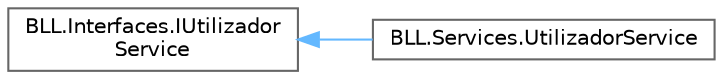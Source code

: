 digraph "Graphical Class Hierarchy"
{
 // LATEX_PDF_SIZE
  bgcolor="transparent";
  edge [fontname=Helvetica,fontsize=10,labelfontname=Helvetica,labelfontsize=10];
  node [fontname=Helvetica,fontsize=10,shape=box,height=0.2,width=0.4];
  rankdir="LR";
  Node0 [id="Node000000",label="BLL.Interfaces.IUtilizador\lService",height=0.2,width=0.4,color="grey40", fillcolor="white", style="filled",URL="$interface_b_l_l_1_1_interfaces_1_1_i_utilizador_service.html",tooltip="Define as operações relacionadas com utilizadores."];
  Node0 -> Node1 [id="edge2_Node000000_Node000001",dir="back",color="steelblue1",style="solid",tooltip=" "];
  Node1 [id="Node000001",label="BLL.Services.UtilizadorService",height=0.2,width=0.4,color="grey40", fillcolor="white", style="filled",URL="$class_b_l_l_1_1_services_1_1_utilizador_service.html",tooltip="Serviço responsável pela lógica de utilizadores."];
}
